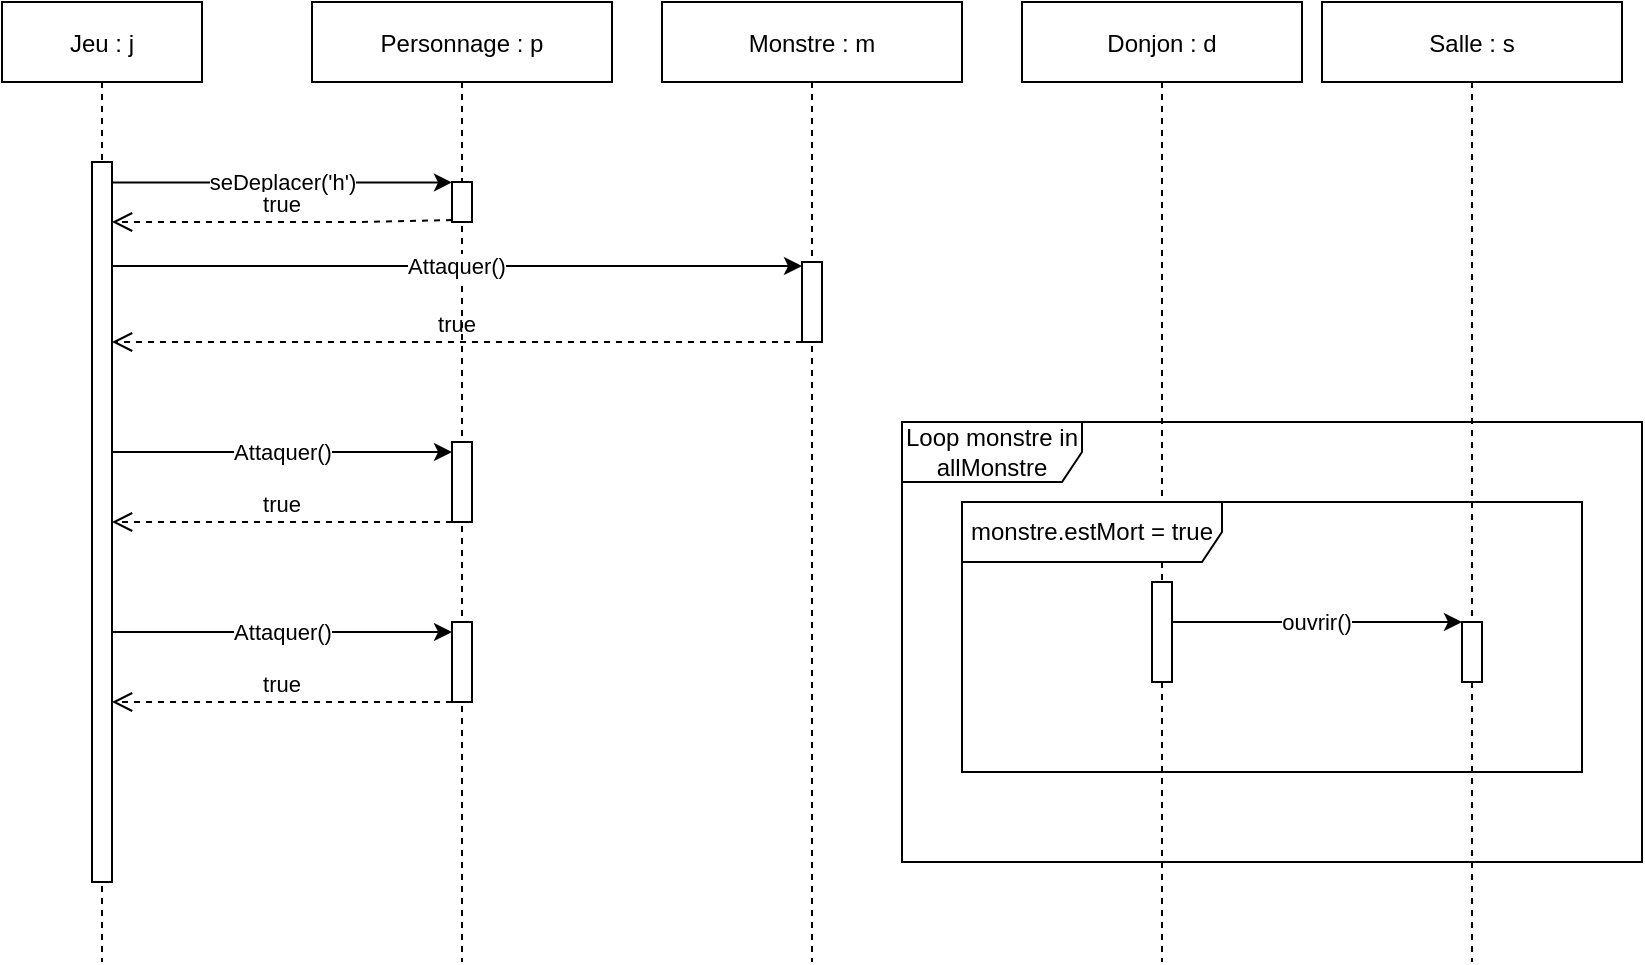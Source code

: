 <mxfile version="14.6.13" type="device"><diagram id="kgpKYQtTHZ0yAKxKKP6v" name="Page-1"><mxGraphModel dx="1086" dy="806" grid="1" gridSize="10" guides="1" tooltips="1" connect="1" arrows="1" fold="1" page="1" pageScale="1" pageWidth="850" pageHeight="1100" math="0" shadow="0"><root><mxCell id="0"/><mxCell id="1" parent="0"/><mxCell id="3nuBFxr9cyL0pnOWT2aG-1" value="Jeu : j" style="shape=umlLifeline;perimeter=lifelinePerimeter;container=1;collapsible=0;recursiveResize=0;rounded=0;shadow=0;strokeWidth=1;" parent="1" vertex="1"><mxGeometry x="120" y="80" width="100" height="480" as="geometry"/></mxCell><mxCell id="3nuBFxr9cyL0pnOWT2aG-2" value="" style="points=[];perimeter=orthogonalPerimeter;rounded=0;shadow=0;strokeWidth=1;" parent="3nuBFxr9cyL0pnOWT2aG-1" vertex="1"><mxGeometry x="45" y="80" width="10" height="360" as="geometry"/></mxCell><mxCell id="zJpAbmxyRd3L3QRVwFDb-9" value="seDeplacer('h')" style="endArrow=classic;html=1;entryX=0;entryY=0.011;entryDx=0;entryDy=0;entryPerimeter=0;" parent="1" source="3nuBFxr9cyL0pnOWT2aG-2" target="_bN-wjHHTrwaqC9U_53A-2" edge="1"><mxGeometry x="-0.005" width="50" height="50" relative="1" as="geometry"><mxPoint x="180" y="480" as="sourcePoint"/><mxPoint x="330" y="175" as="targetPoint"/><mxPoint as="offset"/><Array as="points"/></mxGeometry></mxCell><mxCell id="zJpAbmxyRd3L3QRVwFDb-10" value="true" style="verticalAlign=bottom;endArrow=open;dashed=1;endSize=8;shadow=0;strokeWidth=1;exitX=0;exitY=1;exitDx=0;exitDy=0;exitPerimeter=0;" parent="1" source="_bN-wjHHTrwaqC9U_53A-4" target="3nuBFxr9cyL0pnOWT2aG-2" edge="1"><mxGeometry relative="1" as="geometry"><mxPoint x="178" y="271" as="targetPoint"/><mxPoint x="270" y="460" as="sourcePoint"/><Array as="points"><mxPoint x="310" y="250"/></Array></mxGeometry></mxCell><mxCell id="zJpAbmxyRd3L3QRVwFDb-11" value="Donjon : d" style="shape=umlLifeline;perimeter=lifelinePerimeter;container=1;collapsible=0;recursiveResize=0;rounded=0;shadow=0;strokeWidth=1;" parent="1" vertex="1"><mxGeometry x="630" y="80" width="140" height="480" as="geometry"/></mxCell><mxCell id="zJpAbmxyRd3L3QRVwFDb-12" value="" style="points=[];perimeter=orthogonalPerimeter;rounded=0;shadow=0;strokeWidth=1;" parent="zJpAbmxyRd3L3QRVwFDb-11" vertex="1"><mxGeometry x="65" y="290" width="10" height="50" as="geometry"/></mxCell><mxCell id="zJpAbmxyRd3L3QRVwFDb-13" value="Salle : s" style="shape=umlLifeline;perimeter=lifelinePerimeter;container=1;collapsible=0;recursiveResize=0;rounded=0;shadow=0;strokeWidth=1;" parent="1" vertex="1"><mxGeometry x="780" y="80" width="150" height="480" as="geometry"/></mxCell><mxCell id="zJpAbmxyRd3L3QRVwFDb-14" value="" style="points=[];perimeter=orthogonalPerimeter;rounded=0;shadow=0;strokeWidth=1;" parent="zJpAbmxyRd3L3QRVwFDb-13" vertex="1"><mxGeometry x="70" y="310" width="10" height="30" as="geometry"/></mxCell><mxCell id="_bN-wjHHTrwaqC9U_53A-1" value="Personnage : p" style="shape=umlLifeline;perimeter=lifelinePerimeter;container=1;collapsible=0;recursiveResize=0;rounded=0;shadow=0;strokeWidth=1;" parent="1" vertex="1"><mxGeometry x="275" y="80" width="150" height="480" as="geometry"/></mxCell><mxCell id="_bN-wjHHTrwaqC9U_53A-2" value="" style="points=[];perimeter=orthogonalPerimeter;rounded=0;shadow=0;strokeWidth=1;" parent="_bN-wjHHTrwaqC9U_53A-1" vertex="1"><mxGeometry x="70" y="90" width="10" height="20" as="geometry"/></mxCell><mxCell id="_bN-wjHHTrwaqC9U_53A-3" value="Monstre : m" style="shape=umlLifeline;perimeter=lifelinePerimeter;container=1;collapsible=0;recursiveResize=0;rounded=0;shadow=0;strokeWidth=1;" parent="1" vertex="1"><mxGeometry x="450" y="80" width="150" height="480" as="geometry"/></mxCell><mxCell id="_bN-wjHHTrwaqC9U_53A-4" value="" style="points=[];perimeter=orthogonalPerimeter;rounded=0;shadow=0;strokeWidth=1;" parent="_bN-wjHHTrwaqC9U_53A-3" vertex="1"><mxGeometry x="70" y="130" width="10" height="40" as="geometry"/></mxCell><mxCell id="_bN-wjHHTrwaqC9U_53A-8" value="Attaquer()" style="endArrow=classic;html=1;entryX=0;entryY=0.125;entryDx=0;entryDy=0;entryPerimeter=0;" parent="1" source="3nuBFxr9cyL0pnOWT2aG-2" target="_bN-wjHHTrwaqC9U_53A-14" edge="1"><mxGeometry x="-0.005" width="50" height="50" relative="1" as="geometry"><mxPoint x="230" y="430" as="sourcePoint"/><mxPoint x="290" y="304" as="targetPoint"/><mxPoint as="offset"/><Array as="points"/></mxGeometry></mxCell><mxCell id="_bN-wjHHTrwaqC9U_53A-9" value="Attaquer()" style="endArrow=classic;html=1;entryX=0;entryY=0.05;entryDx=0;entryDy=0;entryPerimeter=0;" parent="1" source="3nuBFxr9cyL0pnOWT2aG-2" target="_bN-wjHHTrwaqC9U_53A-4" edge="1"><mxGeometry x="-0.005" width="50" height="50" relative="1" as="geometry"><mxPoint x="240" y="260" as="sourcePoint"/><mxPoint x="450" y="213" as="targetPoint"/><mxPoint as="offset"/><Array as="points"/></mxGeometry></mxCell><mxCell id="_bN-wjHHTrwaqC9U_53A-14" value="" style="points=[];perimeter=orthogonalPerimeter;rounded=0;shadow=0;strokeWidth=1;" parent="1" vertex="1"><mxGeometry x="345" y="300" width="10" height="40" as="geometry"/></mxCell><mxCell id="_bN-wjHHTrwaqC9U_53A-15" value="true" style="verticalAlign=bottom;endArrow=open;dashed=1;endSize=8;shadow=0;strokeWidth=1;exitX=0;exitY=1;exitDx=0;exitDy=0;exitPerimeter=0;" parent="1" source="_bN-wjHHTrwaqC9U_53A-14" target="3nuBFxr9cyL0pnOWT2aG-2" edge="1"><mxGeometry relative="1" as="geometry"><mxPoint x="170" y="341" as="targetPoint"/><mxPoint x="520" y="280" as="sourcePoint"/><Array as="points"><mxPoint x="310" y="340"/></Array></mxGeometry></mxCell><mxCell id="_bN-wjHHTrwaqC9U_53A-19" value="ouvrir()" style="endArrow=classic;html=1;entryX=0;entryY=0;entryDx=0;entryDy=0;entryPerimeter=0;" parent="1" source="zJpAbmxyRd3L3QRVwFDb-12" target="zJpAbmxyRd3L3QRVwFDb-14" edge="1"><mxGeometry x="-0.005" width="50" height="50" relative="1" as="geometry"><mxPoint x="70" y="730" as="sourcePoint"/><mxPoint x="240" y="730" as="targetPoint"/><mxPoint as="offset"/><Array as="points"/></mxGeometry></mxCell><mxCell id="_bN-wjHHTrwaqC9U_53A-21" value="true" style="verticalAlign=bottom;endArrow=open;dashed=1;endSize=8;shadow=0;strokeWidth=1;exitX=0;exitY=0.95;exitDx=0;exitDy=0;exitPerimeter=0;" parent="1" source="_bN-wjHHTrwaqC9U_53A-2" target="3nuBFxr9cyL0pnOWT2aG-2" edge="1"><mxGeometry relative="1" as="geometry"><mxPoint x="170" y="280" as="targetPoint"/><mxPoint x="340" y="280" as="sourcePoint"/><Array as="points"><mxPoint x="300" y="190"/></Array></mxGeometry></mxCell><mxCell id="_bN-wjHHTrwaqC9U_53A-22" value="Attaquer()" style="endArrow=classic;html=1;entryX=0;entryY=0.125;entryDx=0;entryDy=0;entryPerimeter=0;" parent="1" source="3nuBFxr9cyL0pnOWT2aG-2" target="_bN-wjHHTrwaqC9U_53A-23" edge="1"><mxGeometry x="-0.005" width="50" height="50" relative="1" as="geometry"><mxPoint x="175" y="395" as="sourcePoint"/><mxPoint x="290" y="394" as="targetPoint"/><mxPoint as="offset"/><Array as="points"/></mxGeometry></mxCell><mxCell id="_bN-wjHHTrwaqC9U_53A-23" value="" style="points=[];perimeter=orthogonalPerimeter;rounded=0;shadow=0;strokeWidth=1;" parent="1" vertex="1"><mxGeometry x="345" y="390" width="10" height="40" as="geometry"/></mxCell><mxCell id="_bN-wjHHTrwaqC9U_53A-24" value="true" style="verticalAlign=bottom;endArrow=open;dashed=1;endSize=8;shadow=0;strokeWidth=1;exitX=0;exitY=1;exitDx=0;exitDy=0;exitPerimeter=0;" parent="1" source="_bN-wjHHTrwaqC9U_53A-23" target="3nuBFxr9cyL0pnOWT2aG-2" edge="1"><mxGeometry relative="1" as="geometry"><mxPoint x="175" y="430" as="targetPoint"/><mxPoint x="520" y="370" as="sourcePoint"/><Array as="points"><mxPoint x="310" y="430"/></Array></mxGeometry></mxCell><mxCell id="7RSV-jgkZC304SgqHDmK-1" value="Loop monstre in allMonstre" style="shape=umlFrame;whiteSpace=wrap;html=1;width=90;height=30;" vertex="1" parent="1"><mxGeometry x="570" y="290" width="370" height="220" as="geometry"/></mxCell><mxCell id="7RSV-jgkZC304SgqHDmK-2" value="monstre.estMort = true" style="shape=umlFrame;whiteSpace=wrap;html=1;width=130;height=30;" vertex="1" parent="1"><mxGeometry x="600" y="330" width="310" height="135" as="geometry"/></mxCell></root></mxGraphModel></diagram></mxfile>